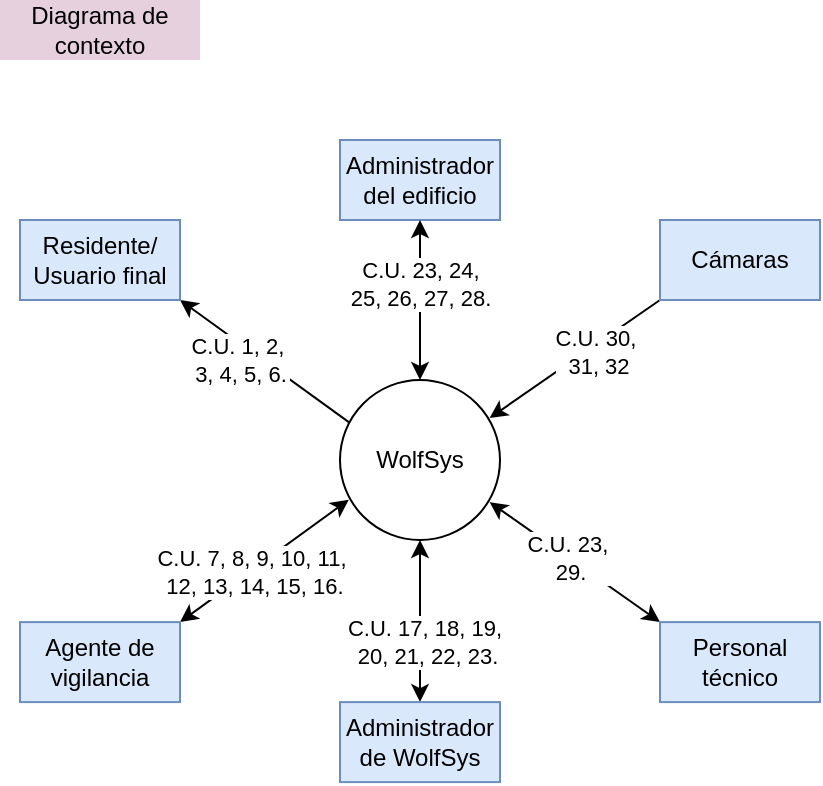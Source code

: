 <mxfile version="27.1.4">
  <diagram name="Página-1" id="hC-lmPRC6duHkM84uI6Q">
    <mxGraphModel dx="719" dy="419" grid="1" gridSize="10" guides="1" tooltips="1" connect="1" arrows="1" fold="1" page="1" pageScale="1" pageWidth="827" pageHeight="1169" math="0" shadow="0">
      <root>
        <mxCell id="0" />
        <mxCell id="1" parent="0" />
        <mxCell id="4sZgXKmLeqzzzRTsxkeS-1" value="WolfSys" style="ellipse;whiteSpace=wrap;html=1;aspect=fixed;" parent="1" vertex="1">
          <mxGeometry x="360" y="320" width="80" height="80" as="geometry" />
        </mxCell>
        <mxCell id="q6TDMywINf0oGbrO1VKf-2" style="rounded=0;orthogonalLoop=1;jettySize=auto;html=1;exitX=1;exitY=0;exitDx=0;exitDy=0;entryX=0.055;entryY=0.748;entryDx=0;entryDy=0;entryPerimeter=0;startArrow=classic;startFill=1;" parent="1" source="q6TDMywINf0oGbrO1VKf-1" target="4sZgXKmLeqzzzRTsxkeS-1" edge="1">
          <mxGeometry relative="1" as="geometry">
            <mxPoint x="356" y="385" as="targetPoint" />
          </mxGeometry>
        </mxCell>
        <mxCell id="q6TDMywINf0oGbrO1VKf-3" value="C.U. 7, 8, 9, 10,&amp;nbsp;&lt;span style=&quot;background-color: light-dark(#ffffff, var(--ge-dark-color, #121212)); color: light-dark(rgb(0, 0, 0), rgb(255, 255, 255));&quot;&gt;11,&amp;nbsp;&lt;/span&gt;&lt;div&gt;&lt;span style=&quot;background-color: light-dark(#ffffff, var(--ge-dark-color, #121212)); color: light-dark(rgb(0, 0, 0), rgb(255, 255, 255));&quot;&gt;12, 13, 14, 15, 16&lt;/span&gt;&lt;span style=&quot;color: light-dark(rgb(0, 0, 0), rgb(255, 255, 255)); background-color: light-dark(#ffffff, var(--ge-dark-color, #121212));&quot;&gt;.&lt;/span&gt;&lt;/div&gt;" style="edgeLabel;html=1;align=center;verticalAlign=middle;resizable=0;points=[];" parent="q6TDMywINf0oGbrO1VKf-2" vertex="1" connectable="0">
          <mxGeometry x="-0.138" y="-1" relative="1" as="geometry">
            <mxPoint as="offset" />
          </mxGeometry>
        </mxCell>
        <mxCell id="q6TDMywINf0oGbrO1VKf-1" value="Agente de vigilancia" style="rounded=0;whiteSpace=wrap;html=1;fillColor=#dae8fc;strokeColor=#6c8ebf;" parent="1" vertex="1">
          <mxGeometry x="200" y="441.05" width="80" height="40" as="geometry" />
        </mxCell>
        <mxCell id="q6TDMywINf0oGbrO1VKf-8" style="rounded=0;orthogonalLoop=1;jettySize=auto;html=1;exitX=0.5;exitY=0;exitDx=0;exitDy=0;entryX=0.5;entryY=1;entryDx=0;entryDy=0;startArrow=classic;startFill=1;" parent="1" source="q6TDMywINf0oGbrO1VKf-4" target="4sZgXKmLeqzzzRTsxkeS-1" edge="1">
          <mxGeometry relative="1" as="geometry">
            <mxPoint x="400" y="400" as="targetPoint" />
          </mxGeometry>
        </mxCell>
        <mxCell id="q6TDMywINf0oGbrO1VKf-11" value="C.U. 17, 18,&amp;nbsp;&lt;span style=&quot;background-color: light-dark(#ffffff, var(--ge-dark-color, #121212)); color: light-dark(rgb(0, 0, 0), rgb(255, 255, 255));&quot;&gt;19,&lt;/span&gt;&lt;div&gt;&lt;span style=&quot;background-color: light-dark(#ffffff, var(--ge-dark-color, #121212)); color: light-dark(rgb(0, 0, 0), rgb(255, 255, 255));&quot;&gt;&amp;nbsp;20, 21, 22, 23.&lt;/span&gt;&lt;/div&gt;" style="edgeLabel;html=1;align=center;verticalAlign=middle;resizable=0;points=[];" parent="q6TDMywINf0oGbrO1VKf-8" vertex="1" connectable="0">
          <mxGeometry x="0.021" relative="1" as="geometry">
            <mxPoint x="2" y="11" as="offset" />
          </mxGeometry>
        </mxCell>
        <mxCell id="q6TDMywINf0oGbrO1VKf-4" value="Administrador de WolfSys" style="rounded=0;whiteSpace=wrap;html=1;fillColor=#dae8fc;strokeColor=#6c8ebf;" parent="1" vertex="1">
          <mxGeometry x="360" y="481.05" width="80" height="40" as="geometry" />
        </mxCell>
        <mxCell id="q6TDMywINf0oGbrO1VKf-9" style="rounded=0;orthogonalLoop=1;jettySize=auto;html=1;exitX=0;exitY=1;exitDx=0;exitDy=0;entryX=0.935;entryY=0.238;entryDx=0;entryDy=0;entryPerimeter=0;" parent="1" source="q6TDMywINf0oGbrO1VKf-17" target="4sZgXKmLeqzzzRTsxkeS-1" edge="1">
          <mxGeometry relative="1" as="geometry">
            <mxPoint x="560" y="392.696" as="sourcePoint" />
            <mxPoint x="452" y="332" as="targetPoint" />
          </mxGeometry>
        </mxCell>
        <mxCell id="q6TDMywINf0oGbrO1VKf-13" value="C.U.&amp;nbsp;&lt;span style=&quot;background-color: light-dark(#ffffff, var(--ge-dark-color, #121212)); color: light-dark(rgb(0, 0, 0), rgb(255, 255, 255));&quot;&gt;30,&amp;nbsp;&lt;/span&gt;&lt;div&gt;&lt;span style=&quot;background-color: light-dark(#ffffff, var(--ge-dark-color, #121212)); color: light-dark(rgb(0, 0, 0), rgb(255, 255, 255));&quot;&gt;31, 32&lt;/span&gt;&lt;/div&gt;" style="edgeLabel;html=1;align=center;verticalAlign=middle;resizable=0;points=[];" parent="q6TDMywINf0oGbrO1VKf-9" vertex="1" connectable="0">
          <mxGeometry x="0.11" y="1" relative="1" as="geometry">
            <mxPoint x="15" y="-8" as="offset" />
          </mxGeometry>
        </mxCell>
        <mxCell id="q6TDMywINf0oGbrO1VKf-7" style="rounded=0;orthogonalLoop=1;jettySize=auto;html=1;exitX=0;exitY=0;exitDx=0;exitDy=0;entryX=0.935;entryY=0.763;entryDx=0;entryDy=0;entryPerimeter=0;startArrow=classic;startFill=1;" parent="1" source="q6TDMywINf0oGbrO1VKf-6" target="4sZgXKmLeqzzzRTsxkeS-1" edge="1">
          <mxGeometry relative="1" as="geometry">
            <mxPoint x="448" y="388" as="targetPoint" />
          </mxGeometry>
        </mxCell>
        <mxCell id="q6TDMywINf0oGbrO1VKf-12" value="C.U. 23,&amp;nbsp;&lt;div&gt;29.&lt;/div&gt;" style="edgeLabel;html=1;align=center;verticalAlign=middle;resizable=0;points=[];" parent="q6TDMywINf0oGbrO1VKf-7" vertex="1" connectable="0">
          <mxGeometry x="0.069" y="-1" relative="1" as="geometry">
            <mxPoint as="offset" />
          </mxGeometry>
        </mxCell>
        <mxCell id="q6TDMywINf0oGbrO1VKf-6" value="Personal técnico" style="rounded=0;whiteSpace=wrap;html=1;fillColor=#dae8fc;strokeColor=#6c8ebf;" parent="1" vertex="1">
          <mxGeometry x="520" y="441.05" width="80" height="40" as="geometry" />
        </mxCell>
        <mxCell id="q6TDMywINf0oGbrO1VKf-10" value="Diagrama de contexto" style="text;strokeColor=none;align=center;fillColor=#E6D0DE;html=1;verticalAlign=middle;whiteSpace=wrap;rounded=0;" parent="1" vertex="1">
          <mxGeometry x="190" y="130" width="100" height="30" as="geometry" />
        </mxCell>
        <mxCell id="q6TDMywINf0oGbrO1VKf-15" style="rounded=0;orthogonalLoop=1;jettySize=auto;html=1;exitX=1;exitY=1;exitDx=0;exitDy=0;entryX=0.055;entryY=0.263;entryDx=0;entryDy=0;entryPerimeter=0;startArrow=classic;startFill=1;endArrow=none;" parent="1" source="q6TDMywINf0oGbrO1VKf-14" target="4sZgXKmLeqzzzRTsxkeS-1" edge="1">
          <mxGeometry relative="1" as="geometry">
            <mxPoint x="290" y="310" as="sourcePoint" />
            <mxPoint x="349" y="332" as="targetPoint" />
          </mxGeometry>
        </mxCell>
        <mxCell id="q6TDMywINf0oGbrO1VKf-16" value="C.U. 1, 2,&amp;nbsp;&lt;div&gt;3,&amp;nbsp;&lt;span style=&quot;background-color: light-dark(#ffffff, var(--ge-dark-color, #121212)); color: light-dark(rgb(0, 0, 0), rgb(255, 255, 255));&quot;&gt;4, 5, 6.&lt;/span&gt;&lt;/div&gt;" style="edgeLabel;html=1;align=center;verticalAlign=middle;resizable=0;points=[];" parent="q6TDMywINf0oGbrO1VKf-15" vertex="1" connectable="0">
          <mxGeometry x="-0.775" y="1" relative="1" as="geometry">
            <mxPoint x="20" y="24" as="offset" />
          </mxGeometry>
        </mxCell>
        <mxCell id="q6TDMywINf0oGbrO1VKf-14" value="Residente/&lt;div&gt;Usuario final&lt;/div&gt;" style="rounded=0;whiteSpace=wrap;html=1;fillColor=#dae8fc;strokeColor=#6c8ebf;" parent="1" vertex="1">
          <mxGeometry x="200" y="240" width="80" height="40" as="geometry" />
        </mxCell>
        <mxCell id="q6TDMywINf0oGbrO1VKf-17" value="Cámaras" style="rounded=0;whiteSpace=wrap;html=1;fillColor=#dae8fc;strokeColor=#6c8ebf;" parent="1" vertex="1">
          <mxGeometry x="520" y="240" width="80" height="40" as="geometry" />
        </mxCell>
        <mxCell id="u-KBHetcHenWcMfexYkh-1" value="Administrador del edificio" style="rounded=0;whiteSpace=wrap;html=1;fillColor=#dae8fc;strokeColor=#6c8ebf;" parent="1" vertex="1">
          <mxGeometry x="360" y="200" width="80" height="40" as="geometry" />
        </mxCell>
        <mxCell id="u-KBHetcHenWcMfexYkh-2" style="rounded=0;orthogonalLoop=1;jettySize=auto;html=1;entryX=0.5;entryY=0;entryDx=0;entryDy=0;startArrow=classic;startFill=1;" parent="1" source="u-KBHetcHenWcMfexYkh-1" target="4sZgXKmLeqzzzRTsxkeS-1" edge="1">
          <mxGeometry relative="1" as="geometry">
            <mxPoint x="400" y="310" as="targetPoint" />
          </mxGeometry>
        </mxCell>
        <mxCell id="u-KBHetcHenWcMfexYkh-4" value="C.U. 23, 24,&lt;div&gt;&lt;span style=&quot;background-color: light-dark(#ffffff, var(--ge-dark-color, #121212)); color: light-dark(rgb(0, 0, 0), rgb(255, 255, 255));&quot;&gt;25, 26, 27, 28.&lt;/span&gt;&lt;/div&gt;" style="edgeLabel;html=1;align=center;verticalAlign=middle;resizable=0;points=[];" parent="u-KBHetcHenWcMfexYkh-2" vertex="1" connectable="0">
          <mxGeometry x="-0.498" relative="1" as="geometry">
            <mxPoint y="12" as="offset" />
          </mxGeometry>
        </mxCell>
      </root>
    </mxGraphModel>
  </diagram>
</mxfile>
